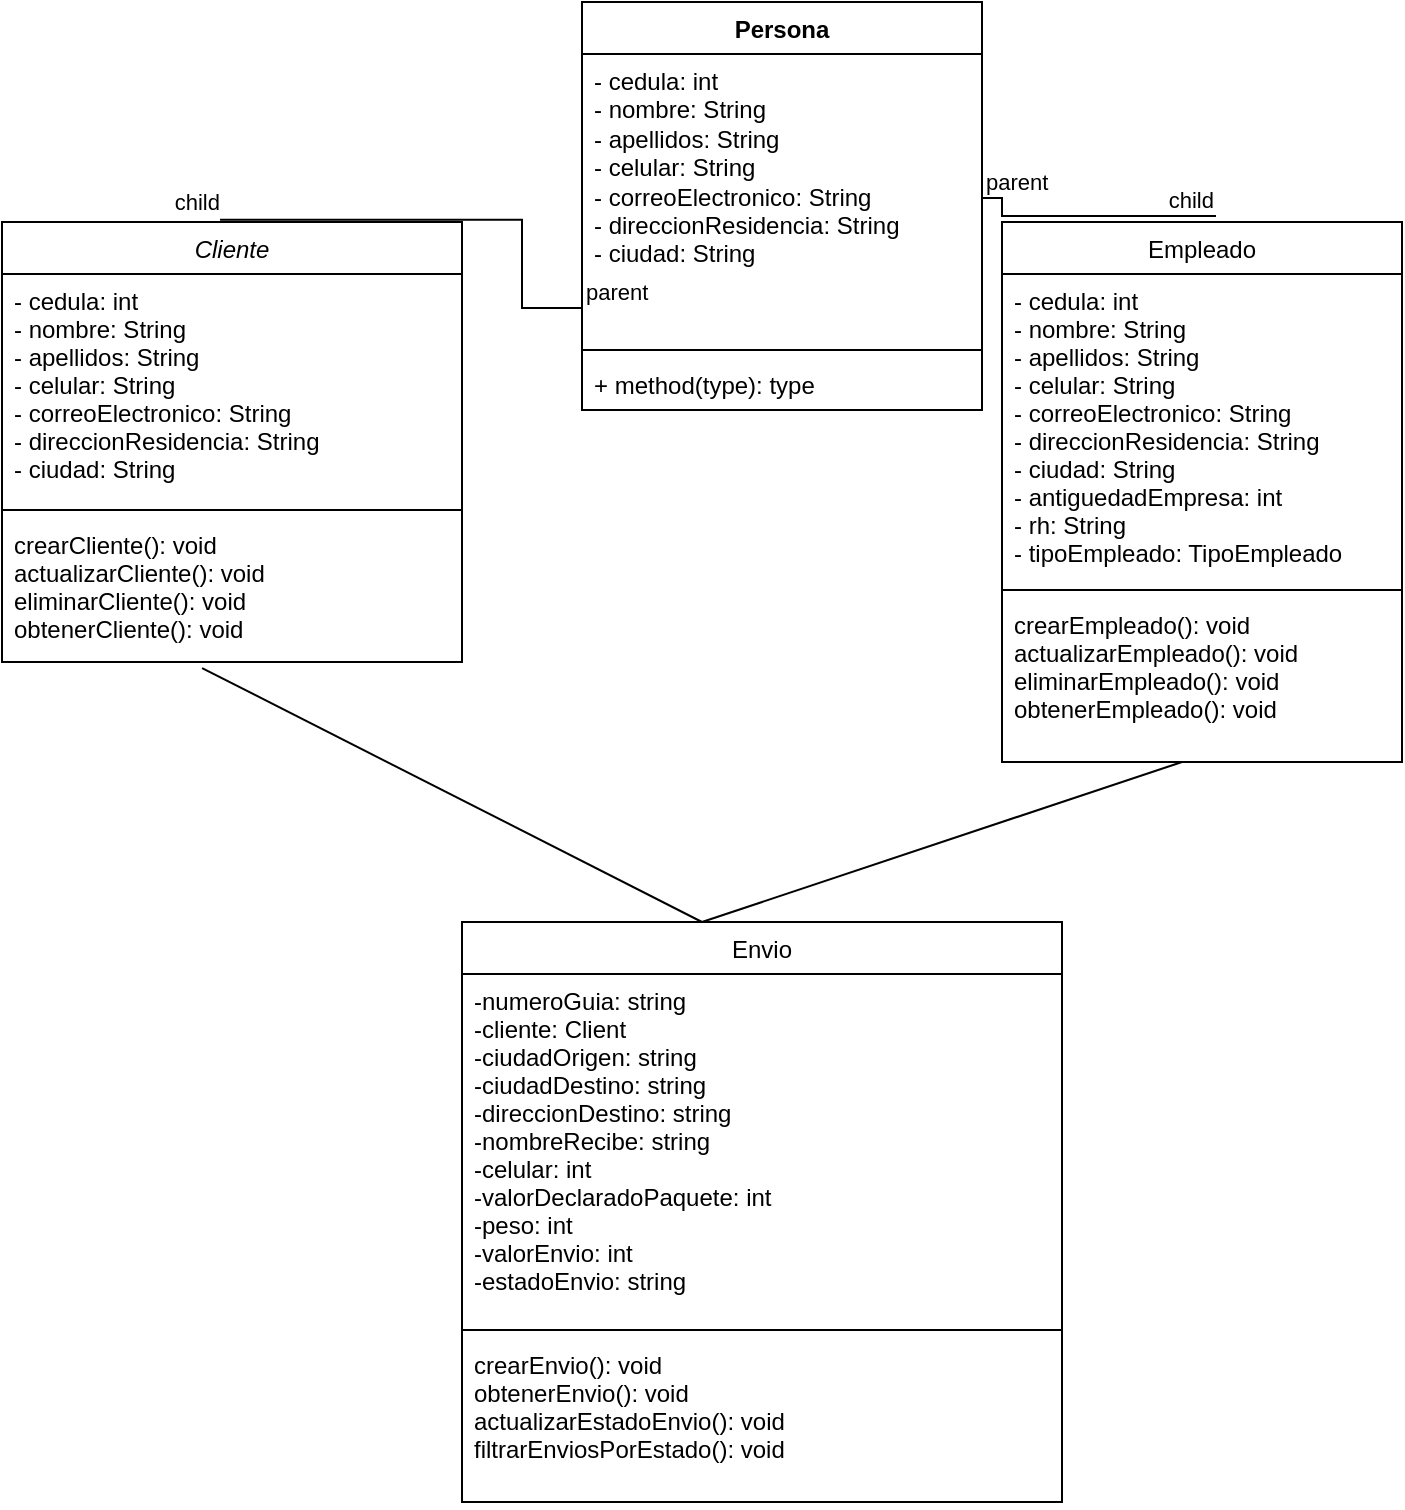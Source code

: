 <mxfile version="21.6.9" type="github">
  <diagram id="C5RBs43oDa-KdzZeNtuy" name="Page-1">
    <mxGraphModel dx="1194" dy="760" grid="1" gridSize="10" guides="1" tooltips="1" connect="1" arrows="1" fold="1" page="1" pageScale="1" pageWidth="827" pageHeight="1169" math="0" shadow="0">
      <root>
        <mxCell id="WIyWlLk6GJQsqaUBKTNV-0" />
        <mxCell id="WIyWlLk6GJQsqaUBKTNV-1" parent="WIyWlLk6GJQsqaUBKTNV-0" />
        <mxCell id="zkfFHV4jXpPFQw0GAbJ--0" value="Cliente" style="swimlane;fontStyle=2;align=center;verticalAlign=top;childLayout=stackLayout;horizontal=1;startSize=26;horizontalStack=0;resizeParent=1;resizeLast=0;collapsible=1;marginBottom=0;rounded=0;shadow=0;strokeWidth=1;" parent="WIyWlLk6GJQsqaUBKTNV-1" vertex="1">
          <mxGeometry x="90" y="120" width="230" height="220" as="geometry">
            <mxRectangle x="230" y="140" width="160" height="26" as="alternateBounds" />
          </mxGeometry>
        </mxCell>
        <mxCell id="zkfFHV4jXpPFQw0GAbJ--1" value="- cedula: int   &#xa;- nombre: String&#xa;- apellidos: String &#xa;- celular: String&#xa;- correoElectronico: String &#xa;- direccionResidencia: String &#xa;- ciudad: String " style="text;align=left;verticalAlign=top;spacingLeft=4;spacingRight=4;overflow=hidden;rotatable=0;points=[[0,0.5],[1,0.5]];portConstraint=eastwest;" parent="zkfFHV4jXpPFQw0GAbJ--0" vertex="1">
          <mxGeometry y="26" width="230" height="114" as="geometry" />
        </mxCell>
        <mxCell id="zkfFHV4jXpPFQw0GAbJ--4" value="" style="line;html=1;strokeWidth=1;align=left;verticalAlign=middle;spacingTop=-1;spacingLeft=3;spacingRight=3;rotatable=0;labelPosition=right;points=[];portConstraint=eastwest;" parent="zkfFHV4jXpPFQw0GAbJ--0" vertex="1">
          <mxGeometry y="140" width="230" height="8" as="geometry" />
        </mxCell>
        <mxCell id="zkfFHV4jXpPFQw0GAbJ--5" value="crearCliente(): void&#xa;actualizarCliente(): void&#xa;eliminarCliente(): void&#xa;obtenerCliente(): void" style="text;align=left;verticalAlign=top;spacingLeft=4;spacingRight=4;overflow=hidden;rotatable=0;points=[[0,0.5],[1,0.5]];portConstraint=eastwest;" parent="zkfFHV4jXpPFQw0GAbJ--0" vertex="1">
          <mxGeometry y="148" width="230" height="72" as="geometry" />
        </mxCell>
        <mxCell id="zkfFHV4jXpPFQw0GAbJ--6" value="Envio" style="swimlane;fontStyle=0;align=center;verticalAlign=top;childLayout=stackLayout;horizontal=1;startSize=26;horizontalStack=0;resizeParent=1;resizeLast=0;collapsible=1;marginBottom=0;rounded=0;shadow=0;strokeWidth=1;" parent="WIyWlLk6GJQsqaUBKTNV-1" vertex="1">
          <mxGeometry x="320" y="470" width="300" height="290" as="geometry">
            <mxRectangle x="130" y="380" width="160" height="26" as="alternateBounds" />
          </mxGeometry>
        </mxCell>
        <mxCell id="zkfFHV4jXpPFQw0GAbJ--7" value="-numeroGuia: string&#xa;-cliente: Client&#xa;-ciudadOrigen: string&#xa;-ciudadDestino: string&#xa;-direccionDestino: string&#xa;-nombreRecibe: string&#xa;-celular: int&#xa;-valorDeclaradoPaquete: int&#xa;-peso: int&#xa;-valorEnvio: int&#xa;-estadoEnvio: string" style="text;align=left;verticalAlign=top;spacingLeft=4;spacingRight=4;overflow=hidden;rotatable=0;points=[[0,0.5],[1,0.5]];portConstraint=eastwest;" parent="zkfFHV4jXpPFQw0GAbJ--6" vertex="1">
          <mxGeometry y="26" width="300" height="174" as="geometry" />
        </mxCell>
        <mxCell id="zkfFHV4jXpPFQw0GAbJ--9" value="" style="line;html=1;strokeWidth=1;align=left;verticalAlign=middle;spacingTop=-1;spacingLeft=3;spacingRight=3;rotatable=0;labelPosition=right;points=[];portConstraint=eastwest;" parent="zkfFHV4jXpPFQw0GAbJ--6" vertex="1">
          <mxGeometry y="200" width="300" height="8" as="geometry" />
        </mxCell>
        <mxCell id="zkfFHV4jXpPFQw0GAbJ--10" value="crearEnvio(): void&#xa;obtenerEnvio(): void&#xa;actualizarEstadoEnvio(): void&#xa;filtrarEnviosPorEstado(): void" style="text;align=left;verticalAlign=top;spacingLeft=4;spacingRight=4;overflow=hidden;rotatable=0;points=[[0,0.5],[1,0.5]];portConstraint=eastwest;fontStyle=0" parent="zkfFHV4jXpPFQw0GAbJ--6" vertex="1">
          <mxGeometry y="208" width="300" height="82" as="geometry" />
        </mxCell>
        <mxCell id="zkfFHV4jXpPFQw0GAbJ--17" value="Empleado" style="swimlane;fontStyle=0;align=center;verticalAlign=top;childLayout=stackLayout;horizontal=1;startSize=26;horizontalStack=0;resizeParent=1;resizeLast=0;collapsible=1;marginBottom=0;rounded=0;shadow=0;strokeWidth=1;" parent="WIyWlLk6GJQsqaUBKTNV-1" vertex="1">
          <mxGeometry x="590" y="120" width="200" height="270" as="geometry">
            <mxRectangle x="550" y="140" width="160" height="26" as="alternateBounds" />
          </mxGeometry>
        </mxCell>
        <mxCell id="zkfFHV4jXpPFQw0GAbJ--18" value="- cedula: int   &#xa;- nombre: String&#xa;- apellidos: String &#xa;- celular: String&#xa;- correoElectronico: String &#xa;- direccionResidencia: String &#xa;- ciudad: String &#xa;- antiguedadEmpresa: int &#xa;- rh: String     &#xa;- tipoEmpleado: TipoEmpleado " style="text;align=left;verticalAlign=top;spacingLeft=4;spacingRight=4;overflow=hidden;rotatable=0;points=[[0,0.5],[1,0.5]];portConstraint=eastwest;" parent="zkfFHV4jXpPFQw0GAbJ--17" vertex="1">
          <mxGeometry y="26" width="200" height="154" as="geometry" />
        </mxCell>
        <mxCell id="zkfFHV4jXpPFQw0GAbJ--23" value="" style="line;html=1;strokeWidth=1;align=left;verticalAlign=middle;spacingTop=-1;spacingLeft=3;spacingRight=3;rotatable=0;labelPosition=right;points=[];portConstraint=eastwest;" parent="zkfFHV4jXpPFQw0GAbJ--17" vertex="1">
          <mxGeometry y="180" width="200" height="8" as="geometry" />
        </mxCell>
        <mxCell id="zkfFHV4jXpPFQw0GAbJ--24" value="crearEmpleado(): void&#xa;actualizarEmpleado(): void&#xa;eliminarEmpleado(): void&#xa;obtenerEmpleado(): void" style="text;align=left;verticalAlign=top;spacingLeft=4;spacingRight=4;overflow=hidden;rotatable=0;points=[[0,0.5],[1,0.5]];portConstraint=eastwest;" parent="zkfFHV4jXpPFQw0GAbJ--17" vertex="1">
          <mxGeometry y="188" width="200" height="72" as="geometry" />
        </mxCell>
        <mxCell id="XCWTy4G8o5zavnI8G2CW-0" value="Persona" style="swimlane;fontStyle=1;align=center;verticalAlign=top;childLayout=stackLayout;horizontal=1;startSize=26;horizontalStack=0;resizeParent=1;resizeParentMax=0;resizeLast=0;collapsible=1;marginBottom=0;whiteSpace=wrap;html=1;" parent="WIyWlLk6GJQsqaUBKTNV-1" vertex="1">
          <mxGeometry x="380" y="10" width="200" height="204" as="geometry" />
        </mxCell>
        <mxCell id="XCWTy4G8o5zavnI8G2CW-1" value="&lt;div&gt;- cedula: int&amp;nbsp; &amp;nbsp;&lt;/div&gt;&lt;div&gt;- nombre: String&lt;/div&gt;&lt;div&gt;- apellidos: String&amp;nbsp;&lt;/div&gt;&lt;div&gt;- celular: String&lt;/div&gt;&lt;div&gt;- correoElectronico: String&amp;nbsp;&lt;/div&gt;&lt;div&gt;- direccionResidencia: String&amp;nbsp;&lt;/div&gt;&lt;div&gt;- ciudad: String&amp;nbsp;&lt;/div&gt;" style="text;strokeColor=none;fillColor=none;align=left;verticalAlign=top;spacingLeft=4;spacingRight=4;overflow=hidden;rotatable=0;points=[[0,0.5],[1,0.5]];portConstraint=eastwest;whiteSpace=wrap;html=1;" parent="XCWTy4G8o5zavnI8G2CW-0" vertex="1">
          <mxGeometry y="26" width="200" height="144" as="geometry" />
        </mxCell>
        <mxCell id="XCWTy4G8o5zavnI8G2CW-2" value="" style="line;strokeWidth=1;fillColor=none;align=left;verticalAlign=middle;spacingTop=-1;spacingLeft=3;spacingRight=3;rotatable=0;labelPosition=right;points=[];portConstraint=eastwest;strokeColor=inherit;" parent="XCWTy4G8o5zavnI8G2CW-0" vertex="1">
          <mxGeometry y="170" width="200" height="8" as="geometry" />
        </mxCell>
        <mxCell id="XCWTy4G8o5zavnI8G2CW-3" value="+ method(type): type" style="text;strokeColor=none;fillColor=none;align=left;verticalAlign=top;spacingLeft=4;spacingRight=4;overflow=hidden;rotatable=0;points=[[0,0.5],[1,0.5]];portConstraint=eastwest;whiteSpace=wrap;html=1;" parent="XCWTy4G8o5zavnI8G2CW-0" vertex="1">
          <mxGeometry y="178" width="200" height="26" as="geometry" />
        </mxCell>
        <mxCell id="D8e-KpITx1hLm2f1wEm2-0" value="" style="endArrow=none;html=1;edgeStyle=orthogonalEdgeStyle;rounded=0;exitX=0;exitY=0.882;exitDx=0;exitDy=0;exitPerimeter=0;entryX=0.474;entryY=-0.005;entryDx=0;entryDy=0;entryPerimeter=0;" edge="1" parent="WIyWlLk6GJQsqaUBKTNV-1" source="XCWTy4G8o5zavnI8G2CW-1" target="zkfFHV4jXpPFQw0GAbJ--0">
          <mxGeometry relative="1" as="geometry">
            <mxPoint x="330" y="290" as="sourcePoint" />
            <mxPoint x="490" y="290" as="targetPoint" />
          </mxGeometry>
        </mxCell>
        <mxCell id="D8e-KpITx1hLm2f1wEm2-1" value="parent" style="edgeLabel;resizable=0;html=1;align=left;verticalAlign=bottom;" connectable="0" vertex="1" parent="D8e-KpITx1hLm2f1wEm2-0">
          <mxGeometry x="-1" relative="1" as="geometry" />
        </mxCell>
        <mxCell id="D8e-KpITx1hLm2f1wEm2-2" value="child" style="edgeLabel;resizable=0;html=1;align=right;verticalAlign=bottom;" connectable="0" vertex="1" parent="D8e-KpITx1hLm2f1wEm2-0">
          <mxGeometry x="1" relative="1" as="geometry" />
        </mxCell>
        <mxCell id="D8e-KpITx1hLm2f1wEm2-3" value="" style="endArrow=none;html=1;edgeStyle=orthogonalEdgeStyle;rounded=0;entryX=0.535;entryY=-0.011;entryDx=0;entryDy=0;entryPerimeter=0;" edge="1" parent="WIyWlLk6GJQsqaUBKTNV-1" source="XCWTy4G8o5zavnI8G2CW-1" target="zkfFHV4jXpPFQw0GAbJ--17">
          <mxGeometry relative="1" as="geometry">
            <mxPoint x="330" y="290" as="sourcePoint" />
            <mxPoint x="490" y="290" as="targetPoint" />
          </mxGeometry>
        </mxCell>
        <mxCell id="D8e-KpITx1hLm2f1wEm2-4" value="parent" style="edgeLabel;resizable=0;html=1;align=left;verticalAlign=bottom;" connectable="0" vertex="1" parent="D8e-KpITx1hLm2f1wEm2-3">
          <mxGeometry x="-1" relative="1" as="geometry" />
        </mxCell>
        <mxCell id="D8e-KpITx1hLm2f1wEm2-5" value="child" style="edgeLabel;resizable=0;html=1;align=right;verticalAlign=bottom;" connectable="0" vertex="1" parent="D8e-KpITx1hLm2f1wEm2-3">
          <mxGeometry x="1" relative="1" as="geometry" />
        </mxCell>
        <mxCell id="D8e-KpITx1hLm2f1wEm2-6" value="" style="endArrow=none;html=1;rounded=0;exitX=0.435;exitY=1.042;exitDx=0;exitDy=0;exitPerimeter=0;" edge="1" parent="WIyWlLk6GJQsqaUBKTNV-1" source="zkfFHV4jXpPFQw0GAbJ--5">
          <mxGeometry width="50" height="50" relative="1" as="geometry">
            <mxPoint x="390" y="520" as="sourcePoint" />
            <mxPoint x="440" y="470" as="targetPoint" />
          </mxGeometry>
        </mxCell>
        <mxCell id="D8e-KpITx1hLm2f1wEm2-7" value="" style="endArrow=none;html=1;rounded=0;" edge="1" parent="WIyWlLk6GJQsqaUBKTNV-1">
          <mxGeometry width="50" height="50" relative="1" as="geometry">
            <mxPoint x="680" y="390" as="sourcePoint" />
            <mxPoint x="440" y="470" as="targetPoint" />
          </mxGeometry>
        </mxCell>
      </root>
    </mxGraphModel>
  </diagram>
</mxfile>
